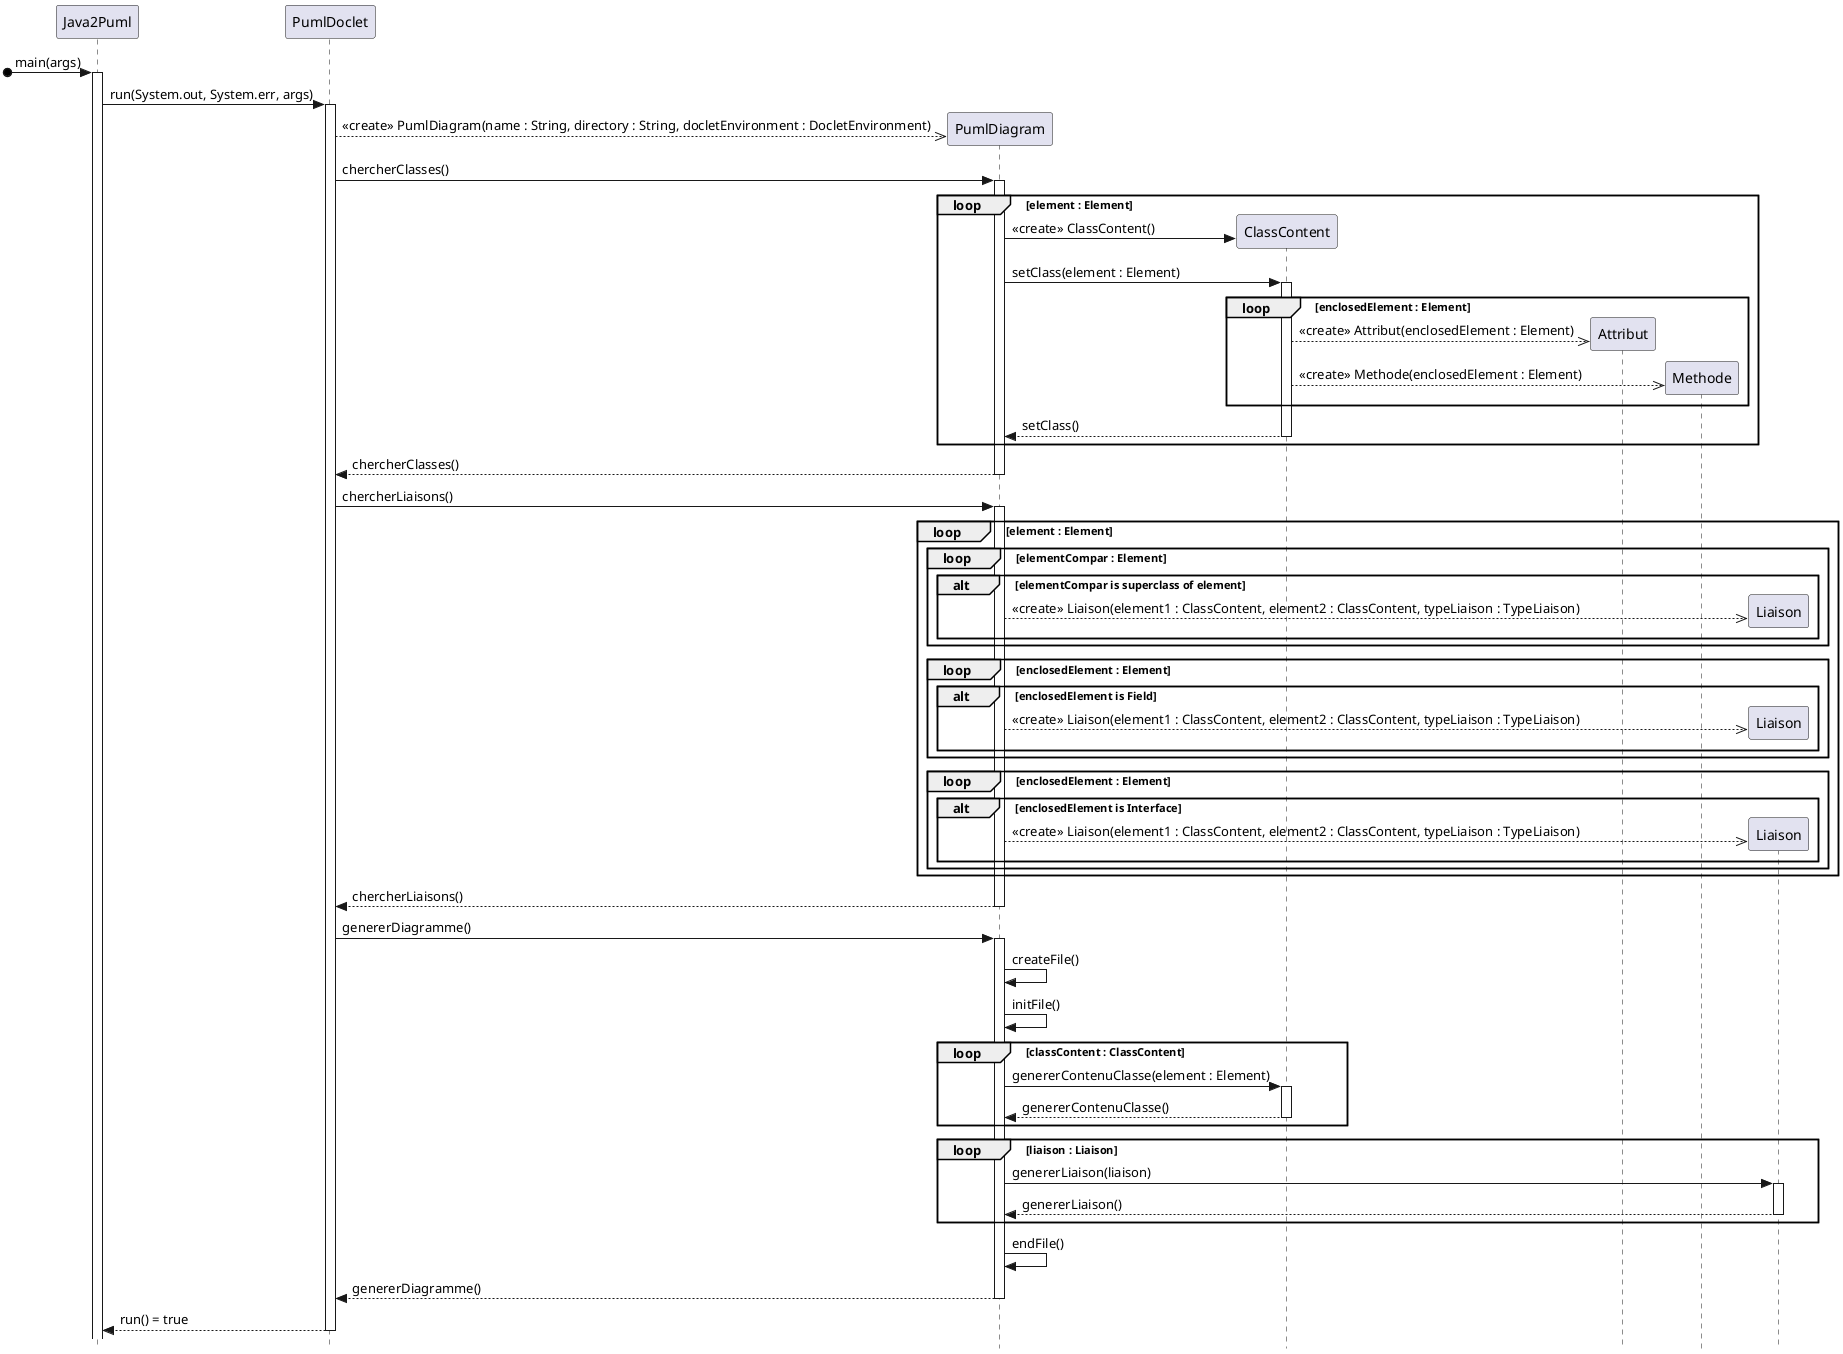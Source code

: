 @startuml
'https://plantuml.com/sequence-diagram
skinparam style strictuml
hide footbox

participant Java2Puml
participant PumlDoclet
participant PumlDiagram
participant ClassContent
participant Attribut
participant Methode
participant Liaison

[o-> Java2Puml ++ : main(args)
Java2Puml -> PumlDoclet ++ : run(System.out, System.err, args)
    PumlDoclet -->> PumlDiagram ** : <<create>> PumlDiagram(name : String, directory : String, docletEnvironment : DocletEnvironment)
    PumlDoclet -> PumlDiagram ++ : chercherClasses()
        loop element : Element
            PumlDiagram -> ClassContent ** : <<create>> ClassContent()
            PumlDiagram -> ClassContent ++ : setClass(element : Element)
                loop enclosedElement : Element
                    ClassContent -->> Attribut ** : <<create>> Attribut(enclosedElement : Element)
                    ClassContent -->> Methode ** : <<create>> Methode(enclosedElement : Element)
                end
            return setClass()
        end
    return chercherClasses()

    PumlDoclet -> PumlDiagram ++ : chercherLiaisons()
        loop element : Element
            loop elementCompar : Element
                alt elementCompar is superclass of element
                    PumlDiagram -->> Liaison ** : <<create>> Liaison(element1 : ClassContent, element2 : ClassContent, typeLiaison : TypeLiaison)
                end
            end
            loop enclosedElement : Element
                alt enclosedElement is Field
                    PumlDiagram -->> Liaison ** : <<create>> Liaison(element1 : ClassContent, element2 : ClassContent, typeLiaison : TypeLiaison)
                end
            end
            loop enclosedElement : Element
                alt enclosedElement is Interface
                    PumlDiagram -->> Liaison ** : <<create>> Liaison(element1 : ClassContent, element2 : ClassContent, typeLiaison : TypeLiaison)
                end
            end
        end
    return chercherLiaisons()

    PumlDoclet -> PumlDiagram ++ : genererDiagramme()
        PumlDiagram -> PumlDiagram : createFile()
        PumlDiagram -> PumlDiagram : initFile()
        loop classContent : ClassContent
            PumlDiagram -> ClassContent ++ : genererContenuClasse(element : Element)
            return genererContenuClasse()
        end
        loop liaison : Liaison
            PumlDiagram -> Liaison ++ : genererLiaison(liaison)
            return genererLiaison()
        end
        PumlDiagram -> PumlDiagram : endFile()
    return genererDiagramme()
return run() = true

@enduml